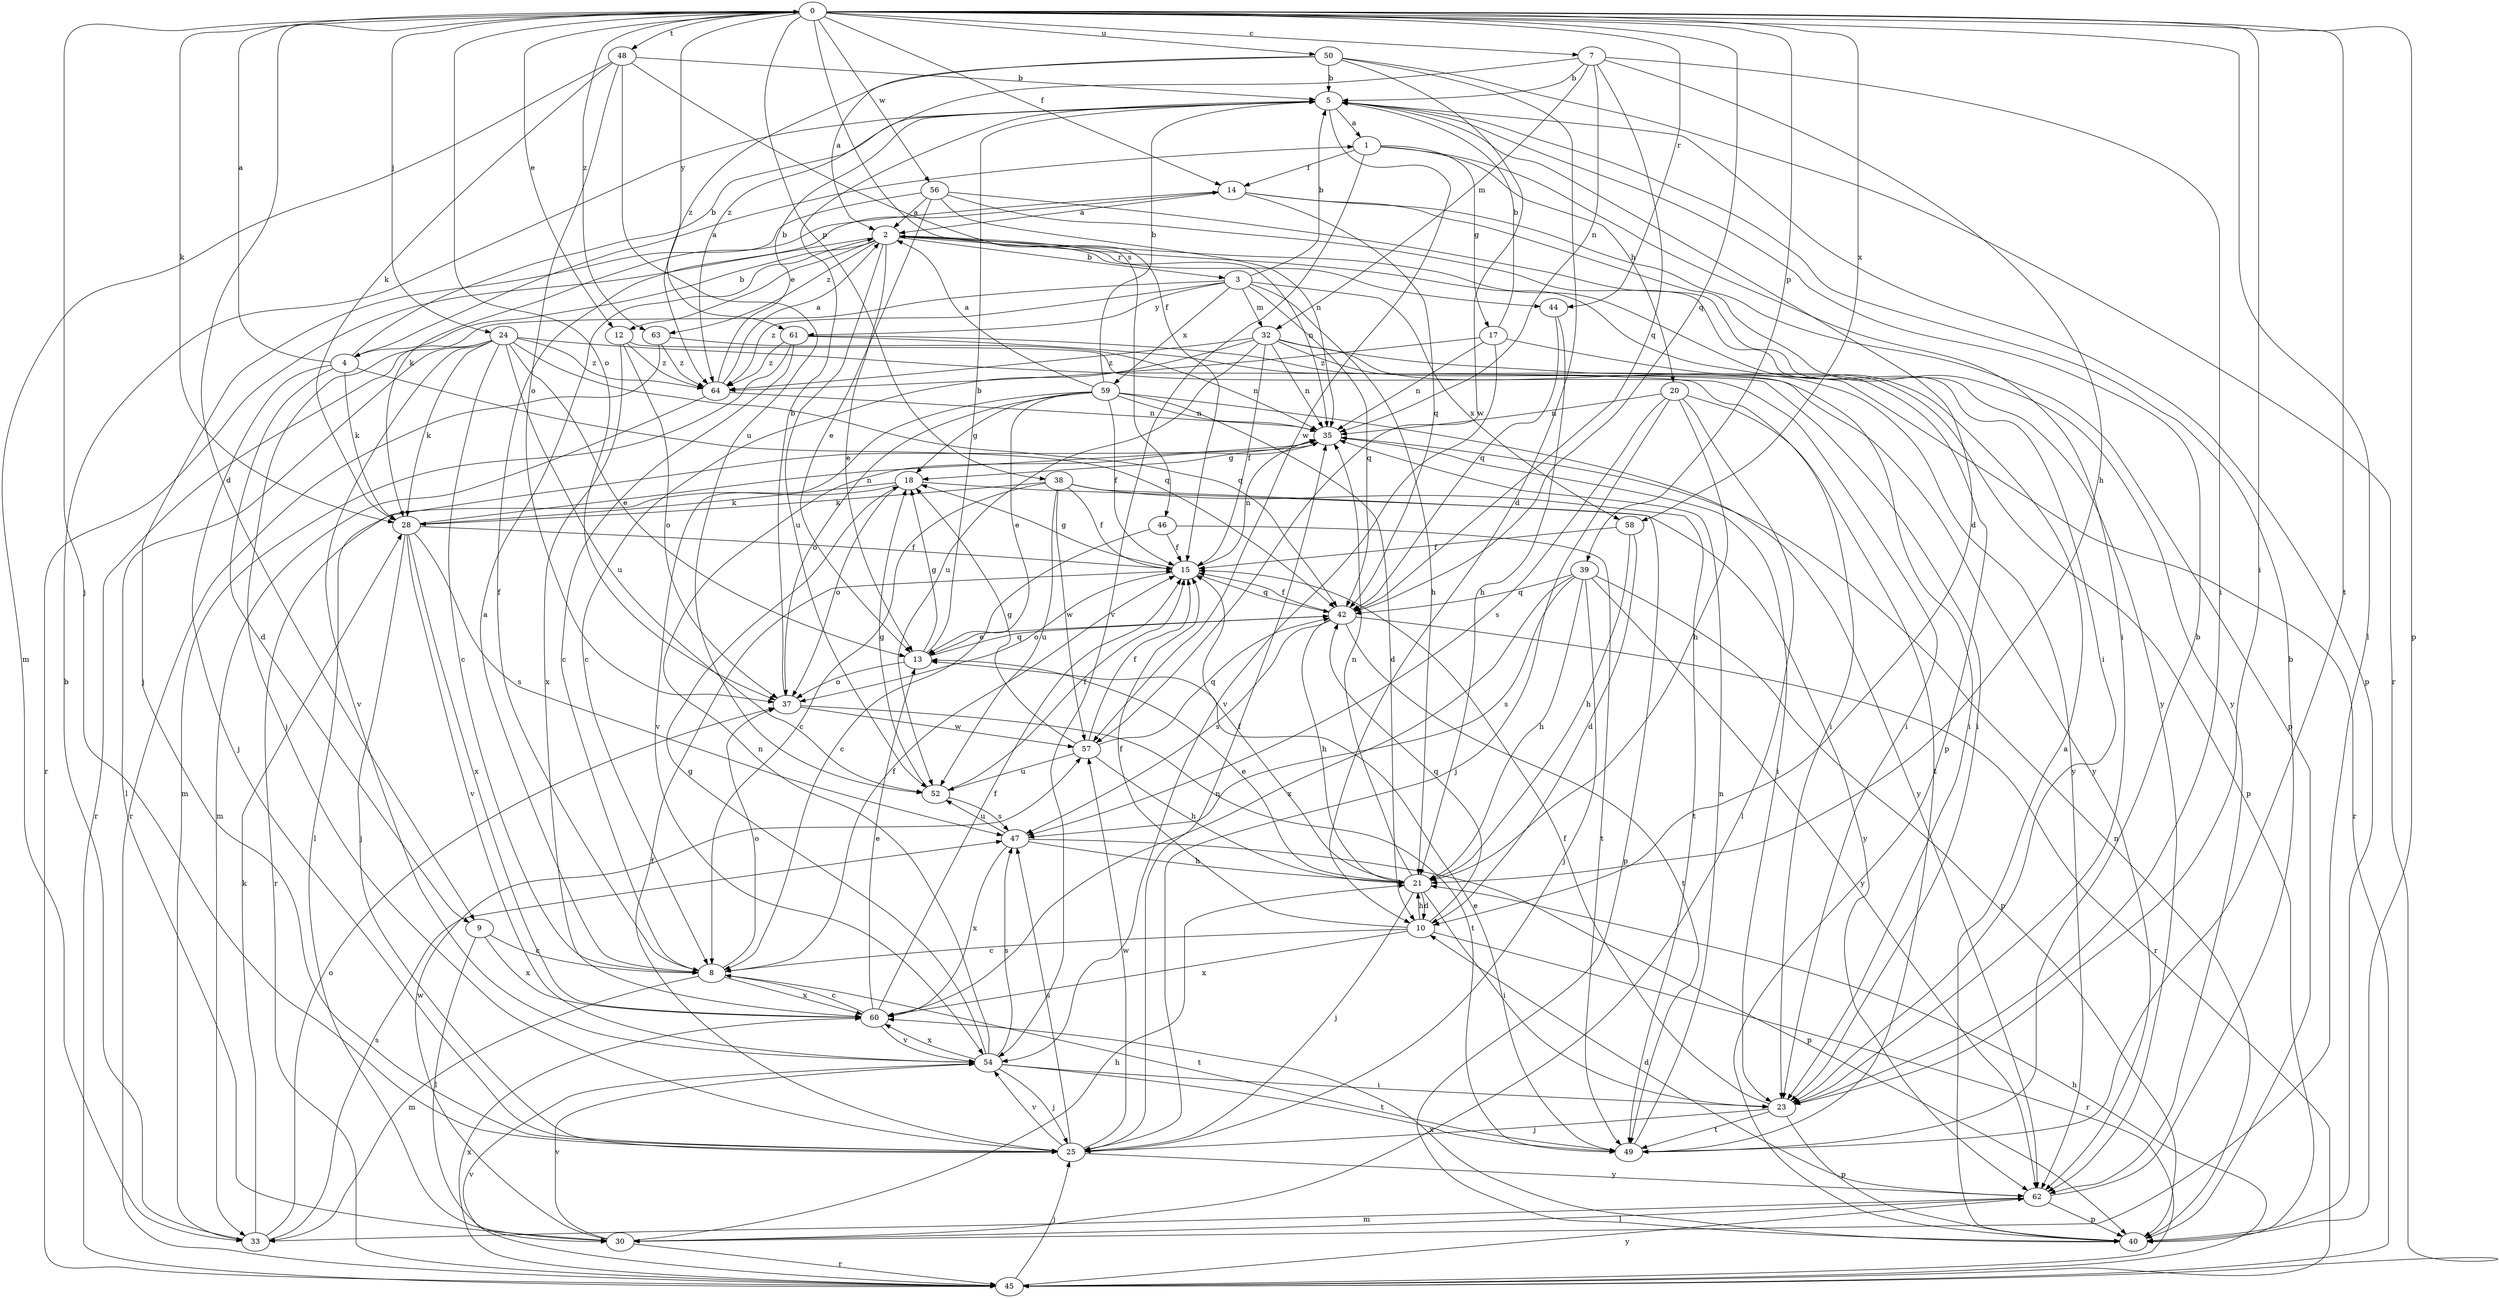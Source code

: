 strict digraph  {
0;
1;
2;
3;
4;
5;
7;
8;
9;
10;
12;
13;
14;
15;
17;
18;
20;
21;
23;
24;
25;
28;
30;
32;
33;
35;
37;
38;
39;
40;
42;
44;
45;
46;
47;
48;
49;
50;
52;
54;
56;
57;
58;
59;
60;
61;
62;
63;
64;
0 -> 7  [label=c];
0 -> 9  [label=d];
0 -> 12  [label=e];
0 -> 14  [label=f];
0 -> 23  [label=i];
0 -> 24  [label=j];
0 -> 25  [label=j];
0 -> 28  [label=k];
0 -> 30  [label=l];
0 -> 37  [label=o];
0 -> 38  [label=p];
0 -> 39  [label=p];
0 -> 40  [label=p];
0 -> 42  [label=q];
0 -> 44  [label=r];
0 -> 46  [label=s];
0 -> 48  [label=t];
0 -> 49  [label=t];
0 -> 50  [label=u];
0 -> 56  [label=w];
0 -> 58  [label=x];
0 -> 61  [label=y];
0 -> 63  [label=z];
1 -> 14  [label=f];
1 -> 17  [label=g];
1 -> 20  [label=h];
1 -> 23  [label=i];
1 -> 54  [label=v];
2 -> 3  [label=b];
2 -> 4  [label=b];
2 -> 12  [label=e];
2 -> 13  [label=e];
2 -> 35  [label=n];
2 -> 40  [label=p];
2 -> 44  [label=r];
2 -> 45  [label=r];
2 -> 52  [label=u];
2 -> 63  [label=z];
3 -> 5  [label=b];
3 -> 21  [label=h];
3 -> 25  [label=j];
3 -> 32  [label=m];
3 -> 42  [label=q];
3 -> 58  [label=x];
3 -> 59  [label=x];
3 -> 61  [label=y];
3 -> 64  [label=z];
4 -> 0  [label=a];
4 -> 1  [label=a];
4 -> 5  [label=b];
4 -> 9  [label=d];
4 -> 25  [label=j];
4 -> 28  [label=k];
4 -> 42  [label=q];
5 -> 1  [label=a];
5 -> 10  [label=d];
5 -> 40  [label=p];
5 -> 57  [label=w];
7 -> 5  [label=b];
7 -> 21  [label=h];
7 -> 23  [label=i];
7 -> 32  [label=m];
7 -> 35  [label=n];
7 -> 42  [label=q];
7 -> 64  [label=z];
8 -> 2  [label=a];
8 -> 14  [label=f];
8 -> 15  [label=f];
8 -> 33  [label=m];
8 -> 37  [label=o];
8 -> 49  [label=t];
8 -> 60  [label=x];
9 -> 8  [label=c];
9 -> 30  [label=l];
9 -> 60  [label=x];
10 -> 8  [label=c];
10 -> 15  [label=f];
10 -> 21  [label=h];
10 -> 42  [label=q];
10 -> 45  [label=r];
10 -> 60  [label=x];
12 -> 23  [label=i];
12 -> 37  [label=o];
12 -> 60  [label=x];
12 -> 64  [label=z];
13 -> 5  [label=b];
13 -> 18  [label=g];
13 -> 37  [label=o];
13 -> 42  [label=q];
14 -> 2  [label=a];
14 -> 28  [label=k];
14 -> 40  [label=p];
14 -> 42  [label=q];
14 -> 62  [label=y];
15 -> 18  [label=g];
15 -> 35  [label=n];
15 -> 37  [label=o];
15 -> 42  [label=q];
17 -> 5  [label=b];
17 -> 35  [label=n];
17 -> 40  [label=p];
17 -> 54  [label=v];
17 -> 64  [label=z];
18 -> 28  [label=k];
18 -> 37  [label=o];
18 -> 45  [label=r];
18 -> 62  [label=y];
20 -> 21  [label=h];
20 -> 25  [label=j];
20 -> 30  [label=l];
20 -> 35  [label=n];
20 -> 47  [label=s];
20 -> 49  [label=t];
21 -> 10  [label=d];
21 -> 13  [label=e];
21 -> 15  [label=f];
21 -> 23  [label=i];
21 -> 25  [label=j];
21 -> 35  [label=n];
23 -> 15  [label=f];
23 -> 25  [label=j];
23 -> 40  [label=p];
23 -> 49  [label=t];
24 -> 8  [label=c];
24 -> 13  [label=e];
24 -> 23  [label=i];
24 -> 28  [label=k];
24 -> 30  [label=l];
24 -> 42  [label=q];
24 -> 45  [label=r];
24 -> 52  [label=u];
24 -> 54  [label=v];
24 -> 64  [label=z];
25 -> 15  [label=f];
25 -> 35  [label=n];
25 -> 47  [label=s];
25 -> 54  [label=v];
25 -> 57  [label=w];
25 -> 62  [label=y];
28 -> 15  [label=f];
28 -> 25  [label=j];
28 -> 35  [label=n];
28 -> 47  [label=s];
28 -> 54  [label=v];
28 -> 60  [label=x];
30 -> 21  [label=h];
30 -> 45  [label=r];
30 -> 54  [label=v];
30 -> 57  [label=w];
32 -> 8  [label=c];
32 -> 15  [label=f];
32 -> 23  [label=i];
32 -> 35  [label=n];
32 -> 45  [label=r];
32 -> 52  [label=u];
32 -> 62  [label=y];
32 -> 64  [label=z];
33 -> 5  [label=b];
33 -> 28  [label=k];
33 -> 37  [label=o];
33 -> 47  [label=s];
35 -> 18  [label=g];
35 -> 23  [label=i];
35 -> 30  [label=l];
37 -> 5  [label=b];
37 -> 49  [label=t];
37 -> 57  [label=w];
38 -> 8  [label=c];
38 -> 15  [label=f];
38 -> 28  [label=k];
38 -> 40  [label=p];
38 -> 49  [label=t];
38 -> 52  [label=u];
38 -> 57  [label=w];
39 -> 21  [label=h];
39 -> 25  [label=j];
39 -> 40  [label=p];
39 -> 42  [label=q];
39 -> 47  [label=s];
39 -> 60  [label=x];
39 -> 62  [label=y];
40 -> 2  [label=a];
40 -> 35  [label=n];
40 -> 60  [label=x];
42 -> 13  [label=e];
42 -> 15  [label=f];
42 -> 21  [label=h];
42 -> 45  [label=r];
42 -> 47  [label=s];
42 -> 49  [label=t];
44 -> 21  [label=h];
44 -> 42  [label=q];
45 -> 21  [label=h];
45 -> 25  [label=j];
45 -> 54  [label=v];
45 -> 60  [label=x];
45 -> 62  [label=y];
46 -> 8  [label=c];
46 -> 15  [label=f];
46 -> 49  [label=t];
47 -> 21  [label=h];
47 -> 40  [label=p];
47 -> 52  [label=u];
47 -> 60  [label=x];
48 -> 5  [label=b];
48 -> 15  [label=f];
48 -> 28  [label=k];
48 -> 33  [label=m];
48 -> 37  [label=o];
48 -> 52  [label=u];
49 -> 5  [label=b];
49 -> 13  [label=e];
49 -> 35  [label=n];
50 -> 2  [label=a];
50 -> 5  [label=b];
50 -> 10  [label=d];
50 -> 45  [label=r];
50 -> 57  [label=w];
50 -> 64  [label=z];
52 -> 15  [label=f];
52 -> 18  [label=g];
52 -> 47  [label=s];
54 -> 18  [label=g];
54 -> 23  [label=i];
54 -> 25  [label=j];
54 -> 35  [label=n];
54 -> 47  [label=s];
54 -> 49  [label=t];
54 -> 60  [label=x];
56 -> 2  [label=a];
56 -> 13  [label=e];
56 -> 23  [label=i];
56 -> 25  [label=j];
56 -> 35  [label=n];
56 -> 62  [label=y];
57 -> 15  [label=f];
57 -> 18  [label=g];
57 -> 21  [label=h];
57 -> 42  [label=q];
57 -> 52  [label=u];
58 -> 10  [label=d];
58 -> 15  [label=f];
58 -> 21  [label=h];
59 -> 2  [label=a];
59 -> 5  [label=b];
59 -> 10  [label=d];
59 -> 13  [label=e];
59 -> 15  [label=f];
59 -> 18  [label=g];
59 -> 35  [label=n];
59 -> 37  [label=o];
59 -> 54  [label=v];
59 -> 62  [label=y];
60 -> 8  [label=c];
60 -> 13  [label=e];
60 -> 15  [label=f];
60 -> 54  [label=v];
61 -> 8  [label=c];
61 -> 23  [label=i];
61 -> 33  [label=m];
61 -> 62  [label=y];
61 -> 64  [label=z];
62 -> 5  [label=b];
62 -> 10  [label=d];
62 -> 30  [label=l];
62 -> 33  [label=m];
62 -> 40  [label=p];
63 -> 35  [label=n];
63 -> 45  [label=r];
63 -> 64  [label=z];
64 -> 2  [label=a];
64 -> 5  [label=b];
64 -> 33  [label=m];
64 -> 35  [label=n];
}

